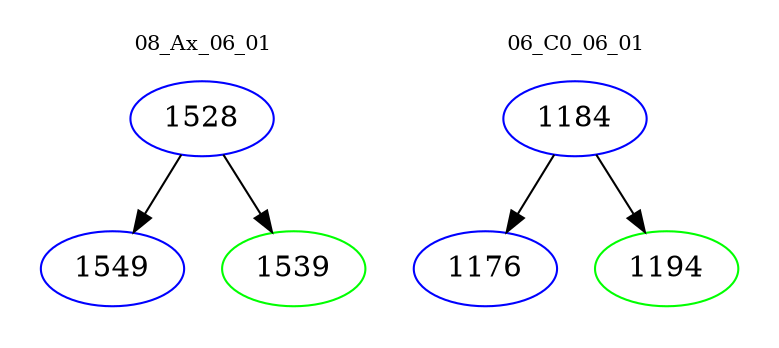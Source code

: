 digraph{
subgraph cluster_0 {
color = white
label = "08_Ax_06_01";
fontsize=10;
T0_1528 [label="1528", color="blue"]
T0_1528 -> T0_1549 [color="black"]
T0_1549 [label="1549", color="blue"]
T0_1528 -> T0_1539 [color="black"]
T0_1539 [label="1539", color="green"]
}
subgraph cluster_1 {
color = white
label = "06_C0_06_01";
fontsize=10;
T1_1184 [label="1184", color="blue"]
T1_1184 -> T1_1176 [color="black"]
T1_1176 [label="1176", color="blue"]
T1_1184 -> T1_1194 [color="black"]
T1_1194 [label="1194", color="green"]
}
}
